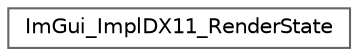 digraph "类继承关系图"
{
 // LATEX_PDF_SIZE
  bgcolor="transparent";
  edge [fontname=Helvetica,fontsize=10,labelfontname=Helvetica,labelfontsize=10];
  node [fontname=Helvetica,fontsize=10,shape=box,height=0.2,width=0.4];
  rankdir="LR";
  Node0 [id="Node000000",label="ImGui_ImplDX11_RenderState",height=0.2,width=0.4,color="grey40", fillcolor="white", style="filled",URL="$struct_im_gui___impl_d_x11___render_state.html",tooltip=" "];
}
